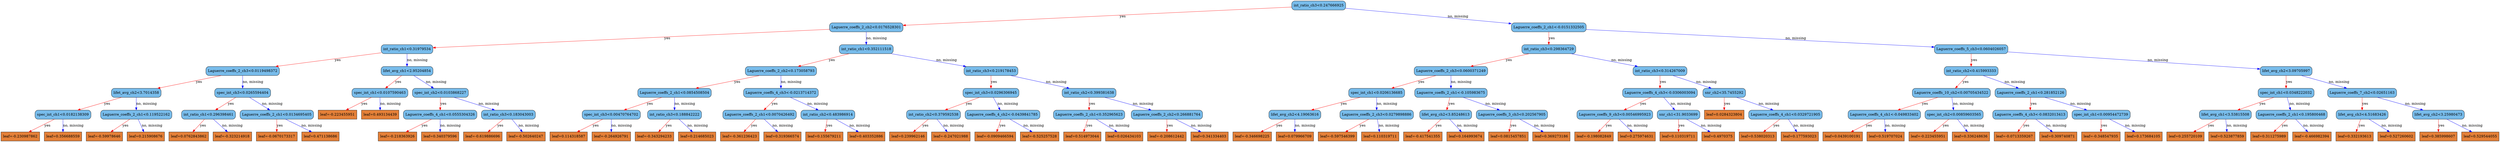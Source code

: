digraph {
	graph [bb="0,0,7970,567",
		rankdir=TB
	];
	node [label="\N"];
	0	[fillcolor="#78bceb",
		height=0.5,
		label="int_ratio_ch3<0.247666925",
		pos="4102.1,549",
		shape=box,
		style="filled, rounded",
		width=2.3264];
	1	[fillcolor="#78bceb",
		height=0.5,
		label="Laguerre_coeffs_2_ch2<0.0176528301",
		pos="2830.1,460.5",
		shape=box,
		style="filled, rounded",
		width=3.2014];
	0 -> 1	[color="#FF0000",
		label=yes,
		lp="3589.1,504.75",
		pos="e,2945.4,469.34 4018.2,542.29 3800.3,527.48 3215.8,487.73 2956.8,470.11"];
	2	[fillcolor="#78bceb",
		height=0.5,
		label="Laguerre_coeffs_2_ch1<-0.0151332505",
		pos="4993.1,460.5",
		shape=box,
		style="filled, rounded",
		width=3.2639];
	0 -> 2	[color="#0000FF",
		label="no, missing",
		lp="4660,504.75",
		pos="e,4875.5,472.92 4186.3,539.82 4342.7,524.64 4678.8,492.02 4864,474.03"];
	3	[fillcolor="#78bceb",
		height=0.5,
		label="int_ratio_ch1<0.31979534",
		pos="1314.1,372",
		shape=box,
		style="filled, rounded",
		width=2.2326];
	1 -> 3	[color="#FF0000",
		label=yes,
		lp="2217.1,416.25",
		pos="e,1394.9,377.61 2714.6,452.91 2424.5,436.36 1669.6,393.28 1406.3,378.26"];
	4	[fillcolor="#78bceb",
		height=0.5,
		label="int_ratio_ch1<0.352111518",
		pos="2830.1,372",
		shape=box,
		style="filled, rounded",
		width=2.3264];
	1 -> 4	[color="#0000FF",
		label="no, missing",
		lp="2862,416.25",
		pos="e,2830.1,390.35 2830.1,442.41 2830.1,430.76 2830.1,415.05 2830.1,401.52"];
	5	[fillcolor="#78bceb",
		height=0.5,
		label="int_ratio_ch3<0.298364729",
		pos="4993.1,372",
		shape=box,
		style="filled, rounded",
		width=2.3264];
	2 -> 5	[color="#FF0000",
		label=yes,
		lp="5002.1,416.25",
		pos="e,4993.1,390.35 4993.1,442.41 4993.1,430.76 4993.1,415.05 4993.1,401.52"];
	6	[fillcolor="#78bceb",
		height=0.5,
		label="Laguerre_coeffs_5_ch3<0.0604026057",
		pos="6350.1,372",
		shape=box,
		style="filled, rounded",
		width=3.2014];
	2 -> 6	[color="#0000FF",
		label="no, missing",
		lp="5826,416.25",
		pos="e,6234.7,380.36 5110.9,451.99 5364.7,435.82 5961.4,397.78 6223.2,381.09"];
	7	[fillcolor="#78bceb",
		height=0.5,
		label="Laguerre_coeffs_2_ch3<0.0119498372",
		pos="772.12,283.5",
		shape=box,
		style="filled, rounded",
		width=3.2014];
	3 -> 7	[color="#FF0000",
		label=yes,
		lp="1101.1,327.75",
		pos="e,881.63,301.98 1233.3,358.1 1143.2,343.71 996.49,320.31 892.79,303.76"];
	8	[fillcolor="#78bceb",
		height=0.5,
		label="lifet_avg_ch1<2.95204854",
		pos="1314.1,283.5",
		shape=box,
		style="filled, rounded",
		width=2.2639];
	3 -> 8	[color="#0000FF",
		label="no, missing",
		lp="1346,327.75",
		pos="e,1314.1,301.85 1314.1,353.91 1314.1,342.26 1314.1,326.55 1314.1,313.02"];
	9	[fillcolor="#78bceb",
		height=0.5,
		label="Laguerre_coeffs_2_ch2<0.173058793",
		pos="2560.1,283.5",
		shape=box,
		style="filled, rounded",
		width=3.1076];
	4 -> 9	[color="#FF0000",
		label=yes,
		lp="2729.1,327.75",
		pos="e,2614.4,301.87 2775.8,353.6 2732.3,339.67 2671.2,320.09 2625.1,305.32"];
	10	[fillcolor="#78bceb",
		height=0.5,
		label="int_ratio_ch3<0.219178453",
		pos="3040.1,283.5",
		shape=box,
		style="filled, rounded",
		width=2.3264];
	4 -> 10	[color="#0000FF",
		label="no, missing",
		lp="2986,327.75",
		pos="e,2997.9,301.87 2872.4,353.6 2905.6,339.9 2952.1,320.75 2987.7,306.08"];
	15	[fillcolor="#78bceb",
		height=0.5,
		label="lifet_avg_ch2<3.7014358",
		pos="431.12,195",
		shape=box,
		style="filled, rounded",
		width=2.1701];
	7 -> 15	[color="#FF0000",
		label=yes,
		lp="642.12,239.25",
		pos="e,499.9,213.45 703.53,265.1 647.89,250.99 569.39,231.07 510.94,216.25"];
	16	[fillcolor="#78bceb",
		height=0.5,
		label="spec_int_ch3<0.0265594404",
		pos="772.12,195",
		shape=box,
		style="filled, rounded",
		width=2.4097];
	7 -> 16	[color="#0000FF",
		label="no, missing",
		lp="804,239.25",
		pos="e,772.12,213.35 772.12,265.41 772.12,253.76 772.12,238.05 772.12,224.52"];
	17	[fillcolor="#78bceb",
		height=0.5,
		label="spec_int_ch1<0.0107590463",
		pos="1209.1,195",
		shape=box,
		style="filled, rounded",
		width=2.4097];
	8 -> 17	[color="#FF0000",
		label=yes,
		lp="1280.1,239.25",
		pos="e,1230.1,213.27 1293.1,265.2 1277.5,252.36 1256.1,234.66 1238.7,220.38"];
	18	[fillcolor="#78bceb",
		height=0.5,
		label="spec_int_ch2<0.0103868227",
		pos="1401.1,195",
		shape=box,
		style="filled, rounded",
		width=2.4097];
	8 -> 18	[color="#0000FF",
		label="no, missing",
		lp="1398,239.25",
		pos="e,1383.7,213.35 1331.3,265.41 1344,252.82 1361.4,235.48 1375.7,221.29"];
	31	[fillcolor="#78bceb",
		height=0.5,
		label="spec_int_ch1<0.0182138309",
		pos="196.12,106.5",
		shape=box,
		style="filled, rounded",
		width=2.4097];
	15 -> 31	[color="#FF0000",
		label=yes,
		lp="344.12,150.75",
		pos="e,243.32,124.87 383.85,176.6 346.41,162.82 293.93,143.5 253.97,128.79"];
	32	[fillcolor="#78bceb",
		height=0.5,
		label="Laguerre_coeffs_2_ch1<0.119522162",
		pos="431.12,106.5",
		shape=box,
		style="filled, rounded",
		width=3.1076];
	15 -> 32	[color="#0000FF",
		label="no, missing",
		lp="463,150.75",
		pos="e,431.12,124.85 431.12,176.91 431.12,165.26 431.12,149.55 431.12,136.02"];
	33	[fillcolor="#78bceb",
		height=0.5,
		label="int_ratio_ch1<0.296398461",
		pos="663.12,106.5",
		shape=box,
		style="filled, rounded",
		width=2.3264];
	16 -> 33	[color="#FF0000",
		label=yes,
		lp="737.12,150.75",
		pos="e,684.88,124.77 750.33,176.7 734.14,163.86 711.84,146.16 693.85,131.88"];
	34	[fillcolor="#78bceb",
		height=0.5,
		label="Laguerre_coeffs_2_ch1<0.0134695405",
		pos="880.12,106.5",
		shape=box,
		style="filled, rounded",
		width=3.2014];
	16 -> 34	[color="#0000FF",
		label="no, missing",
		lp="868,150.75",
		pos="e,858.57,124.77 793.72,176.7 809.76,163.86 831.85,146.16 849.69,131.88"];
	63	[fillcolor="#e48038",
		height=0.5,
		label="leaf=-0.230987862",
		pos="60.125,18",
		shape=box,
		style=filled,
		width=1.6701];
	31 -> 63	[color="#FF0000",
		label=yes,
		lp="150.12,62.25",
		pos="e,87.273,36.267 168.93,88.203 148.27,75.062 119.63,56.846 96.92,42.403"];
	64	[fillcolor="#e48038",
		height=0.5,
		label="leaf=0.356688559",
		pos="196.12,18",
		shape=box,
		style=filled,
		width=1.6076];
	31 -> 64	[color="#0000FF",
		label="no, missing",
		lp="228,62.25",
		pos="e,196.12,36.35 196.12,88.41 196.12,76.758 196.12,61.047 196.12,47.519"];
	65	[fillcolor="#e48038",
		height=0.5,
		label="leaf=-0.59978646",
		pos="329.12,18",
		shape=box,
		style=filled,
		width=1.5764];
	32 -> 65	[color="#FF0000",
		label=yes,
		lp="399.12,62.25",
		pos="e,349.58,36.35 410.97,88.41 395.84,75.581 374.91,57.831 358.01,43.493"];
	66	[fillcolor="#e48038",
		height=0.5,
		label="leaf=0.215908676",
		pos="462.12,18",
		shape=box,
		style=filled,
		width=1.6076];
	32 -> 66	[color="#0000FF",
		label="no, missing",
		lp="482,62.25",
		pos="e,455.91,36.35 437.25,88.41 441.47,76.64 447.17,60.729 452.05,47.11"];
	67	[fillcolor="#e48038",
		height=0.5,
		label="leaf=0.0762843862",
		pos="599.12,18",
		shape=box,
		style=filled,
		width=1.7014];
	33 -> 67	[color="#FF0000",
		label=yes,
		lp="646.12,62.25",
		pos="e,611.96,36.35 650.48,88.41 641.42,76.169 629.05,59.449 618.72,45.487"];
	68	[fillcolor="#e48038",
		height=0.5,
		label="leaf=-0.323214918",
		pos="738.12,18",
		shape=box,
		style=filled,
		width=1.6701];
	33 -> 68	[color="#0000FF",
		label="no, missing",
		lp="740,62.25",
		pos="e,723.08,36.35 677.94,88.41 688.76,75.934 703.61,58.805 715.86,44.685"];
	69	[fillcolor="#e48038",
		height=0.5,
		label="leaf=-0.0670173317",
		pos="880.12,18",
		shape=box,
		style=filled,
		width=1.7639];
	34 -> 69	[color="#FF0000",
		label=yes,
		lp="889.12,62.25",
		pos="e,880.12,36.35 880.12,88.41 880.12,76.758 880.12,61.047 880.12,47.519"];
	70	[fillcolor="#e48038",
		height=0.5,
		label="leaf=0.471138686",
		pos="1019.1,18",
		shape=box,
		style=filled,
		width=1.6076];
	34 -> 70	[color="#0000FF",
		label="no, missing",
		lp="994,62.25",
		pos="e,991.38,36.267 907.92,88.203 929.13,75.003 958.57,56.683 981.83,42.209"];
	35	[fillcolor="#e48038",
		height=0.5,
		label="leaf=-0.223455951",
		pos="1073.1,106.5",
		shape=box,
		style=filled,
		width=1.6701];
	17 -> 35	[color="#FF0000",
		label=yes,
		lp="1163.1,150.75",
		pos="e,1100.3,124.77 1181.9,176.7 1161.3,163.56 1132.6,145.35 1109.9,130.9"];
	36	[fillcolor="#e48038",
		height=0.5,
		label="leaf=0.493134439",
		pos="1209.1,106.5",
		shape=box,
		style=filled,
		width=1.6076];
	17 -> 36	[color="#0000FF",
		label="no, missing",
		lp="1241,150.75",
		pos="e,1209.1,124.85 1209.1,176.91 1209.1,165.26 1209.1,149.55 1209.1,136.02"];
	37	[fillcolor="#78bceb",
		height=0.5,
		label="Laguerre_coeffs_4_ch1<0.0555304326",
		pos="1400.1,106.5",
		shape=box,
		style="filled, rounded",
		width=3.2014];
	18 -> 37	[color="#FF0000",
		label=yes,
		lp="1410.1,150.75",
		pos="e,1400.3,124.85 1400.9,176.91 1400.8,165.26 1400.6,149.55 1400.5,136.02"];
	38	[fillcolor="#78bceb",
		height=0.5,
		label="int_ratio_ch3<0.183043003",
		pos="1617.1,106.5",
		shape=box,
		style="filled, rounded",
		width=2.3264];
	18 -> 38	[color="#0000FF",
		label="no, missing",
		lp="1561,150.75",
		pos="e,1573.7,124.87 1444.6,176.6 1478.8,162.9 1526.6,143.75 1563.2,129.08"];
	71	[fillcolor="#e48038",
		height=0.5,
		label="leaf=-0.218363926",
		pos="1264.1,18",
		shape=box,
		style=filled,
		width=1.6701];
	37 -> 71	[color="#FF0000",
		label=yes,
		lp="1354.1,62.25",
		pos="e,1291.3,36.267 1372.9,88.203 1352.3,75.062 1323.6,56.846 1300.9,42.403"];
	72	[fillcolor="#e48038",
		height=0.5,
		label="leaf=0.340379596",
		pos="1400.1,18",
		shape=box,
		style=filled,
		width=1.6076];
	37 -> 72	[color="#0000FF",
		label="no, missing",
		lp="1432,62.25",
		pos="e,1400.1,36.35 1400.1,88.41 1400.1,76.758 1400.1,61.047 1400.1,47.519"];
	73	[fillcolor="#e48038",
		height=0.5,
		label="leaf=-0.619886696",
		pos="1536.1,18",
		shape=box,
		style=filled,
		width=1.6701];
	38 -> 73	[color="#FF0000",
		label=yes,
		lp="1593.1,62.25",
		pos="e,1552.4,36.35 1601.1,88.41 1589.4,75.934 1573.4,58.805 1560.2,44.685"];
	74	[fillcolor="#e48038",
		height=0.5,
		label="leaf=-0.502640247",
		pos="1674.1,18",
		shape=box,
		style=filled,
		width=1.6701];
	38 -> 74	[color="#0000FF",
		label="no, missing",
		lp="1683,62.25",
		pos="e,1662.7,36.35 1628.4,88.41 1636.4,76.287 1647.3,59.77 1656.4,45.89"];
	19	[fillcolor="#78bceb",
		height=0.5,
		label="Laguerre_coeffs_2_ch1<0.0854508504",
		pos="2179.1,195",
		shape=box,
		style="filled, rounded",
		width=3.2014];
	9 -> 19	[color="#FF0000",
		label=yes,
		lp="2413.1,239.25",
		pos="e,2256,213.45 2483.5,265.1 2420.9,250.9 2332.5,230.82 2267.1,215.97"];
	20	[fillcolor="#78bceb",
		height=0.5,
		label="Laguerre_coeffs_4_ch3<-0.0213714372",
		pos="2560.1,195",
		shape=box,
		style="filled, rounded",
		width=3.2639];
	9 -> 20	[color="#0000FF",
		label="no, missing",
		lp="2592,239.25",
		pos="e,2560.1,213.35 2560.1,265.41 2560.1,253.76 2560.1,238.05 2560.1,224.52"];
	21	[fillcolor="#78bceb",
		height=0.5,
		label="spec_int_ch3<0.0296306945",
		pos="3040.1,195",
		shape=box,
		style="filled, rounded",
		width=2.4097];
	10 -> 21	[color="#FF0000",
		label=yes,
		lp="3049.1,239.25",
		pos="e,3040.1,213.35 3040.1,265.41 3040.1,253.76 3040.1,238.05 3040.1,224.52"];
	22	[fillcolor="#78bceb",
		height=0.5,
		label="int_ratio_ch2<0.399381638",
		pos="3464.1,195",
		shape=box,
		style="filled, rounded",
		width=2.3264];
	10 -> 22	[color="#0000FF",
		label="no, missing",
		lp="3322,239.25",
		pos="e,3379.9,213.18 3124.1,265.36 3194.6,250.98 3295.3,230.44 3368.8,215.44"];
	39	[fillcolor="#78bceb",
		height=0.5,
		label="spec_int_ch3<0.00470764702",
		pos="1946.1,106.5",
		shape=box,
		style="filled, rounded",
		width=2.5035];
	19 -> 39	[color="#FF0000",
		label=yes,
		lp="2093.1,150.75",
		pos="e,1992.9,124.87 2132.3,176.6 2095.1,162.82 2043.1,143.5 2003.5,128.79"];
	40	[fillcolor="#78bceb",
		height=0.5,
		label="int_ratio_ch3<0.188842222",
		pos="2179.1,106.5",
		shape=box,
		style="filled, rounded",
		width=2.3264];
	19 -> 40	[color="#0000FF",
		label="no, missing",
		lp="2211,150.75",
		pos="e,2179.1,124.85 2179.1,176.91 2179.1,165.26 2179.1,149.55 2179.1,136.02"];
	41	[fillcolor="#78bceb",
		height=0.5,
		label="Laguerre_coeffs_2_ch1<0.0070426492",
		pos="2451.1,106.5",
		shape=box,
		style="filled, rounded",
		width=3.2014];
	20 -> 41	[color="#FF0000",
		label=yes,
		lp="2525.1,150.75",
		pos="e,2472.9,124.77 2538.3,176.7 2522.1,163.86 2499.8,146.16 2481.8,131.88"];
	42	[fillcolor="#78bceb",
		height=0.5,
		label="int_ratio_ch2<0.483986914",
		pos="2668.1,106.5",
		shape=box,
		style="filled, rounded",
		width=2.3264];
	20 -> 42	[color="#0000FF",
		label="no, missing",
		lp="2656,150.75",
		pos="e,2646.6,124.77 2581.7,176.7 2597.8,163.86 2619.9,146.16 2637.7,131.88"];
	75	[fillcolor="#e48038",
		height=0.5,
		label="leaf=0.114318587",
		pos="1810.1,18",
		shape=box,
		style=filled,
		width=1.6076];
	39 -> 75	[color="#FF0000",
		label=yes,
		lp="1900.1,62.25",
		pos="e,1837.3,36.267 1918.9,88.203 1898.3,75.062 1869.6,56.846 1846.9,42.403"];
	76	[fillcolor="#e48038",
		height=0.5,
		label="leaf=-0.264926791",
		pos="1946.1,18",
		shape=box,
		style=filled,
		width=1.6701];
	39 -> 76	[color="#0000FF",
		label="no, missing",
		lp="1978,62.25",
		pos="e,1946.1,36.35 1946.1,88.41 1946.1,76.758 1946.1,61.047 1946.1,47.519"];
	77	[fillcolor="#e48038",
		height=0.5,
		label="leaf=-0.343294233",
		pos="2084.1,18",
		shape=box,
		style=filled,
		width=1.6701];
	40 -> 77	[color="#FF0000",
		label=yes,
		lp="2150.1,62.25",
		pos="e,2103.2,36.35 2160.4,88.41 2146.4,75.698 2127.1,58.157 2111.5,43.889"];
	78	[fillcolor="#e48038",
		height=0.5,
		label="leaf=0.214685023",
		pos="2220.1,18",
		shape=box,
		style=filled,
		width=1.6076];
	40 -> 78	[color="#0000FF",
		label="no, missing",
		lp="2236,62.25",
		pos="e,2211.9,36.35 2187.2,88.41 2192.9,76.522 2200.5,60.41 2207,46.702"];
	79	[fillcolor="#e48038",
		height=0.5,
		label="leaf=-0.361236423",
		pos="2356.1,18",
		shape=box,
		style=filled,
		width=1.6701];
	41 -> 79	[color="#FF0000",
		label=yes,
		lp="2422.1,62.25",
		pos="e,2375.2,36.35 2432.4,88.41 2418.4,75.698 2399.1,58.157 2383.5,43.889"];
	80	[fillcolor="#e48038",
		height=0.5,
		label="leaf=0.319366574",
		pos="2492.1,18",
		shape=box,
		style=filled,
		width=1.6076];
	41 -> 80	[color="#0000FF",
		label="no, missing",
		lp="2508,62.25",
		pos="e,2483.9,36.35 2459.2,88.41 2464.9,76.522 2472.5,60.41 2479,46.702"];
	81	[fillcolor="#e48038",
		height=0.5,
		label="leaf=0.155679211",
		pos="2626.1,18",
		shape=box,
		style=filled,
		width=1.6076];
	42 -> 81	[color="#FF0000",
		label=yes,
		lp="2660.1,62.25",
		pos="e,2634.5,36.35 2659.8,88.41 2654.1,76.522 2646.2,60.41 2639.6,46.702"];
	82	[fillcolor="#e48038",
		height=0.5,
		label="leaf=0.403352886",
		pos="2760.1,18",
		shape=box,
		style=filled,
		width=1.6076];
	42 -> 82	[color="#0000FF",
		label="no, missing",
		lp="2755,62.25",
		pos="e,2741.7,36.35 2686.3,88.41 2699.8,75.698 2718.5,58.157 2733.7,43.889"];
	43	[fillcolor="#78bceb",
		height=0.5,
		label="int_ratio_ch2<0.379592538",
		pos="2975.1,106.5",
		shape=box,
		style="filled, rounded",
		width=2.3264];
	21 -> 43	[color="#FF0000",
		label=yes,
		lp="3023.1,150.75",
		pos="e,2988.2,124.85 3027.3,176.91 3018.1,164.67 3005.5,147.95 2995,133.99"];
	44	[fillcolor="#78bceb",
		height=0.5,
		label="Laguerre_coeffs_4_ch2<-0.0439841785",
		pos="3194.1,106.5",
		shape=box,
		style="filled, rounded",
		width=3.2639];
	21 -> 44	[color="#0000FF",
		label="no, missing",
		lp="3163,150.75",
		pos="e,3163.1,124.91 3070.9,176.7 3094.6,163.43 3127.4,144.98 3153.2,130.46"];
	45	[fillcolor="#78bceb",
		height=0.5,
		label="Laguerre_coeffs_2_ch1<0.352965623",
		pos="3464.1,106.5",
		shape=box,
		style="filled, rounded",
		width=3.1076];
	22 -> 45	[color="#FF0000",
		label=yes,
		lp="3473.1,150.75",
		pos="e,3464.1,124.85 3464.1,176.91 3464.1,165.26 3464.1,149.55 3464.1,136.02"];
	46	[fillcolor="#78bceb",
		height=0.5,
		label="Laguerre_coeffs_2_ch2<0.266881764",
		pos="3720.1,106.5",
		shape=box,
		style="filled, rounded",
		width=3.1076];
	22 -> 46	[color="#0000FF",
		label="no, missing",
		lp="3647,150.75",
		pos="e,3668.7,124.87 3515.6,176.6 3556.7,162.73 3614.3,143.25 3657.9,128.51"];
	83	[fillcolor="#e48038",
		height=0.5,
		label="leaf=0.239962146",
		pos="2894.1,18",
		shape=box,
		style=filled,
		width=1.6076];
	43 -> 83	[color="#FF0000",
		label=yes,
		lp="2951.1,62.25",
		pos="e,2910.4,36.35 2959.1,88.41 2947.4,75.934 2931.4,58.805 2918.2,44.685"];
	84	[fillcolor="#e48038",
		height=0.5,
		label="leaf=-0.247021988",
		pos="3030.1,18",
		shape=box,
		style=filled,
		width=1.6701];
	43 -> 84	[color="#0000FF",
		label="no, missing",
		lp="3040,62.25",
		pos="e,3019.1,36.35 2986,88.41 2993.7,76.287 3004.2,59.77 3013,45.89"];
	85	[fillcolor="#e48038",
		height=0.5,
		label="leaf=-0.0909466594",
		pos="3172.1,18",
		shape=box,
		style=filled,
		width=1.7639];
	44 -> 85	[color="#FF0000",
		label=yes,
		lp="3194.1,62.25",
		pos="e,3176.5,36.35 3189.8,88.41 3186.8,76.64 3182.7,60.729 3179.3,47.11"];
	86	[fillcolor="#e48038",
		height=0.5,
		label="leaf=-0.525257528",
		pos="3314.1,18",
		shape=box,
		style=filled,
		width=1.6701];
	44 -> 86	[color="#0000FF",
		label="no, missing",
		lp="3297,62.25",
		pos="e,3290.2,36.267 3218.1,88.203 3236.1,75.238 3260.9,57.336 3280.8,42.988"];
	87	[fillcolor="#e48038",
		height=0.5,
		label="leaf=0.514973044",
		pos="3450.1,18",
		shape=box,
		style=filled,
		width=1.6076];
	45 -> 87	[color="#FF0000",
		label=yes,
		lp="3468.1,62.25",
		pos="e,3452.9,36.35 3461.4,88.41 3459.5,76.758 3456.9,61.047 3454.7,47.519"];
	88	[fillcolor="#e48038",
		height=0.5,
		label="leaf=0.026434103",
		pos="3584.1,18",
		shape=box,
		style=filled,
		width=1.6076];
	45 -> 88	[color="#0000FF",
		label="no, missing",
		lp="3567,62.25",
		pos="e,3560.2,36.267 3488.1,88.203 3506.1,75.238 3530.9,57.336 3550.8,42.988"];
	89	[fillcolor="#e48038",
		height=0.5,
		label="leaf=-0.208612442",
		pos="3720.1,18",
		shape=box,
		style=filled,
		width=1.6701];
	46 -> 89	[color="#FF0000",
		label=yes,
		lp="3729.1,62.25",
		pos="e,3720.1,36.35 3720.1,88.41 3720.1,76.758 3720.1,61.047 3720.1,47.519"];
	90	[fillcolor="#e48038",
		height=0.5,
		label="leaf=0.341334403",
		pos="3856.1,18",
		shape=box,
		style=filled,
		width=1.6076];
	46 -> 90	[color="#0000FF",
		label="no, missing",
		lp="3833,62.25",
		pos="e,3829,36.267 3747.3,88.203 3768,75.062 3796.6,56.846 3819.3,42.403"];
	11	[fillcolor="#78bceb",
		height=0.5,
		label="Laguerre_coeffs_2_ch3<0.0600371249",
		pos="4726.1,283.5",
		shape=box,
		style="filled, rounded",
		width=3.2014];
	5 -> 11	[color="#FF0000",
		label=yes,
		lp="4893.1,327.75",
		pos="e,4779.7,301.87 4939.4,353.6 4896.5,339.7 4836.2,320.17 4790.7,305.42"];
	12	[fillcolor="#78bceb",
		height=0.5,
		label="int_ratio_ch3<0.314267009",
		pos="5256.1,283.5",
		shape=box,
		style="filled, rounded",
		width=2.3264];
	5 -> 12	[color="#0000FF",
		label="no, missing",
		lp="5181,327.75",
		pos="e,5203.3,301.87 5046,353.6 5088.3,339.7 5147.7,320.17 5192.5,305.42"];
	13	[fillcolor="#78bceb",
		height=0.5,
		label="int_ratio_ch2<0.415993333",
		pos="6350.1,283.5",
		shape=box,
		style="filled, rounded",
		width=2.3264];
	6 -> 13	[color="#FF0000",
		label=yes,
		lp="6359.1,327.75",
		pos="e,6350.1,301.85 6350.1,353.91 6350.1,342.26 6350.1,326.55 6350.1,313.02"];
	14	[fillcolor="#78bceb",
		height=0.5,
		label="lifet_avg_ch2<3.09705997",
		pos="7118.1,283.5",
		shape=box,
		style="filled, rounded",
		width=2.2639];
	6 -> 14	[color="#0000FF",
		label="no, missing",
		lp="6835,327.75",
		pos="e,7036.1,293.73 6465.5,358 6618.2,340.81 6884.4,310.82 7025,294.99"];
	23	[fillcolor="#78bceb",
		height=0.5,
		label="spec_int_ch1<0.0206136685",
		pos="4378.1,195",
		shape=box,
		style="filled, rounded",
		width=2.4097];
	11 -> 23	[color="#FF0000",
		label=yes,
		lp="4593.1,239.25",
		pos="e,4448.3,213.45 4656.1,265.1 4599.2,250.96 4518.9,230.99 4459.2,216.15"];
	24	[fillcolor="#78bceb",
		height=0.5,
		label="Laguerre_coeffs_2_ch1<-0.105983675",
		pos="4726.1,195",
		shape=box,
		style="filled, rounded",
		width=3.1701];
	11 -> 24	[color="#0000FF",
		label="no, missing",
		lp="4758,239.25",
		pos="e,4726.1,213.35 4726.1,265.41 4726.1,253.76 4726.1,238.05 4726.1,224.52"];
	25	[fillcolor="#78bceb",
		height=0.5,
		label="Laguerre_coeffs_4_ch3<-0.0306003094",
		pos="5256.1,195",
		shape=box,
		style="filled, rounded",
		width=3.2639];
	12 -> 25	[color="#FF0000",
		label=yes,
		lp="5265.1,239.25",
		pos="e,5256.1,213.35 5256.1,265.41 5256.1,253.76 5256.1,238.05 5256.1,224.52"];
	26	[fillcolor="#78bceb",
		height=0.5,
		label="snr_ch2<35.7455292",
		pos="5497.1,195",
		shape=box,
		style="filled, rounded",
		width=1.8264];
	12 -> 26	[color="#0000FF",
		label="no, missing",
		lp="5431,239.25",
		pos="e,5448.7,213.37 5304.6,265.1 5343.1,251.29 5397.1,231.92 5438.1,217.2"];
	47	[fillcolor="#78bceb",
		height=0.5,
		label="lifet_avg_ch2<4.19063616",
		pos="4128.1,106.5",
		shape=box,
		style="filled, rounded",
		width=2.2639];
	23 -> 47	[color="#FF0000",
		label=yes,
		lp="4285.1,150.75",
		pos="e,4178.3,124.87 4327.8,176.6 4287.8,162.76 4231.7,143.34 4189.1,128.61"];
	48	[fillcolor="#78bceb",
		height=0.5,
		label="Laguerre_coeffs_2_ch3<0.0279898886",
		pos="4378.1,106.5",
		shape=box,
		style="filled, rounded",
		width=3.2014];
	23 -> 48	[color="#0000FF",
		label="no, missing",
		lp="4410,150.75",
		pos="e,4378.1,124.85 4378.1,176.91 4378.1,165.26 4378.1,149.55 4378.1,136.02"];
	49	[fillcolor="#78bceb",
		height=0.5,
		label="lifet_avg_ch2<3.85248613",
		pos="4621.1,106.5",
		shape=box,
		style="filled, rounded",
		width=2.2639];
	24 -> 49	[color="#FF0000",
		label=yes,
		lp="4692.1,150.75",
		pos="e,4642.1,124.77 4705.1,176.7 4689.5,163.86 4668.1,146.16 4650.7,131.88"];
	50	[fillcolor="#78bceb",
		height=0.5,
		label="Laguerre_coeffs_3_ch3<0.202567905",
		pos="4832.1,106.5",
		shape=box,
		style="filled, rounded",
		width=3.1076];
	24 -> 50	[color="#0000FF",
		label="no, missing",
		lp="4821,150.75",
		pos="e,4811,124.77 4747.3,176.7 4763.1,163.86 4784.7,146.16 4802.2,131.88"];
	91	[fillcolor="#e48038",
		height=0.5,
		label="leaf=-0.346698225",
		pos="3992.1,18",
		shape=box,
		style=filled,
		width=1.6701];
	47 -> 91	[color="#FF0000",
		label=yes,
		lp="4082.1,62.25",
		pos="e,4019.3,36.267 4100.9,88.203 4080.3,75.062 4051.6,56.846 4028.9,42.403"];
	92	[fillcolor="#e48038",
		height=0.5,
		label="leaf=0.079966709",
		pos="4128.1,18",
		shape=box,
		style=filled,
		width=1.6076];
	47 -> 92	[color="#0000FF",
		label="no, missing",
		lp="4160,62.25",
		pos="e,4128.1,36.35 4128.1,88.41 4128.1,76.758 4128.1,61.047 4128.1,47.519"];
	93	[fillcolor="#e48038",
		height=0.5,
		label="leaf=-0.597546399",
		pos="4264.1,18",
		shape=box,
		style=filled,
		width=1.6701];
	48 -> 93	[color="#FF0000",
		label=yes,
		lp="4341.1,62.25",
		pos="e,4286.9,36.267 4355.3,88.203 4338.3,75.297 4314.9,57.498 4296,43.183"];
	94	[fillcolor="#e48038",
		height=0.5,
		label="leaf=0.110319711",
		pos="4400.1,18",
		shape=box,
		style=filled,
		width=1.6076];
	48 -> 94	[color="#0000FF",
		label="no, missing",
		lp="4423,62.25",
		pos="e,4395.7,36.35 4382.5,88.41 4385.5,76.64 4389.5,60.729 4393,47.11"];
	95	[fillcolor="#e48038",
		height=0.5,
		label="leaf=-0.417541355",
		pos="4536.1,18",
		shape=box,
		style=filled,
		width=1.6701];
	49 -> 95	[color="#FF0000",
		label=yes,
		lp="4596.1,62.25",
		pos="e,4553.2,36.35 4604.3,88.41 4592,75.816 4574.9,58.481 4561,44.286"];
	96	[fillcolor="#e48038",
		height=0.5,
		label="leaf=0.164993674",
		pos="4672.1,18",
		shape=box,
		style=filled,
		width=1.6076];
	49 -> 96	[color="#0000FF",
		label="no, missing",
		lp="4684,62.25",
		pos="e,4661.9,36.35 4631.2,88.41 4638.3,76.287 4648.1,59.77 4656.3,45.89"];
	97	[fillcolor="#e48038",
		height=0.5,
		label="leaf=0.0815457851",
		pos="4809.1,18",
		shape=box,
		style=filled,
		width=1.7014];
	50 -> 97	[color="#FF0000",
		label=yes,
		lp="4832.1,62.25",
		pos="e,4813.7,36.35 4827.6,88.41 4824.5,76.64 4820.2,60.729 4816.6,47.11"];
	98	[fillcolor="#e48038",
		height=0.5,
		label="leaf=0.369273186",
		pos="4946.1,18",
		shape=box,
		style=filled,
		width=1.6076];
	50 -> 98	[color="#0000FF",
		label="no, missing",
		lp="4932,62.25",
		pos="e,4923.4,36.267 4854.9,88.203 4871.9,75.297 4895.4,57.498 4914.3,43.183"];
	51	[fillcolor="#78bceb",
		height=0.5,
		label="Laguerre_coeffs_9_ch3<0.00546995923",
		pos="5150.1,106.5",
		shape=box,
		style="filled, rounded",
		width=3.2951];
	25 -> 51	[color="#FF0000",
		label=yes,
		lp="5222.1,150.75",
		pos="e,5171.3,124.77 5234.9,176.7 5219.2,163.86 5197.5,146.16 5180,131.88"];
	52	[fillcolor="#78bceb",
		height=0.5,
		label="snr_ch1<31.9033699",
		pos="5352.1,106.5",
		shape=box,
		style="filled, rounded",
		width=1.8264];
	25 -> 52	[color="#0000FF",
		label="no, missing",
		lp="5345,150.75",
		pos="e,5332.9,124.85 5275.1,176.91 5289.2,164.2 5308.7,146.66 5324.5,132.39"];
	53	[fillcolor="#e48038",
		height=0.5,
		label="leaf=0.0284323804",
		pos="5497.1,106.5",
		shape=box,
		style=filled,
		width=1.7014];
	26 -> 53	[color="#FF0000",
		label=yes,
		lp="5506.1,150.75",
		pos="e,5497.1,124.85 5497.1,176.91 5497.1,165.26 5497.1,149.55 5497.1,136.02"];
	54	[fillcolor="#78bceb",
		height=0.5,
		label="Laguerre_coeffs_4_ch1<0.0329721905",
		pos="5692.1,106.5",
		shape=box,
		style="filled, rounded",
		width=3.2014];
	26 -> 54	[color="#0000FF",
		label="no, missing",
		lp="5644,150.75",
		pos="e,5652.9,124.91 5536.1,176.7 5566.7,163.13 5609.5,144.16 5642.5,129.51"];
	99	[fillcolor="#e48038",
		height=0.5,
		label="leaf=-0.198082849",
		pos="5082.1,18",
		shape=box,
		style=filled,
		width=1.6701];
	51 -> 99	[color="#FF0000",
		label=yes,
		lp="5132.1,62.25",
		pos="e,5095.8,36.35 5136.7,88.41 5127,76.051 5113.7,59.127 5102.6,45.085"];
	100	[fillcolor="#e48038",
		height=0.5,
		label="leaf=0.275974631",
		pos="5218.1,18",
		shape=box,
		style=filled,
		width=1.6076];
	51 -> 100	[color="#0000FF",
		label="no, missing",
		lp="5223,62.25",
		pos="e,5204.5,36.35 5163.6,88.41 5173.3,76.051 5186.6,59.127 5197.6,45.085"];
	101	[fillcolor="#e48038",
		height=0.5,
		label="leaf=0.110319711",
		pos="5352.1,18",
		shape=box,
		style=filled,
		width=1.6076];
	52 -> 101	[color="#FF0000",
		label=yes,
		lp="5361.1,62.25",
		pos="e,5352.1,36.35 5352.1,88.41 5352.1,76.758 5352.1,61.047 5352.1,47.519"];
	102	[fillcolor="#e48038",
		height=0.5,
		label="leaf=0.4970375",
		pos="5479.1,18",
		shape=box,
		style=filled,
		width=1.4201];
	52 -> 102	[color="#0000FF",
		label="no, missing",
		lp="5459,62.25",
		pos="e,5453.8,36.267 5377.5,88.203 5396.7,75.12 5423.3,57.01 5444.5,42.597"];
	103	[fillcolor="#e48038",
		height=0.5,
		label="leaf=0.538020313",
		pos="5606.1,18",
		shape=box,
		style=filled,
		width=1.6076];
	54 -> 103	[color="#FF0000",
		label=yes,
		lp="5666.1,62.25",
		pos="e,5623.4,36.35 5675.1,88.41 5662.6,75.816 5645.4,58.481 5631.3,44.286"];
	104	[fillcolor="#e48038",
		height=0.5,
		label="leaf=0.177593023",
		pos="5740.1,18",
		shape=box,
		style=filled,
		width=1.6076];
	54 -> 104	[color="#0000FF",
		label="no, missing",
		lp="5753,62.25",
		pos="e,5730.5,36.35 5701.6,88.41 5708.3,76.405 5717.3,60.091 5725,46.295"];
	27	[fillcolor="#78bceb",
		height=0.5,
		label="Laguerre_coeffs_10_ch2<0.00705434522",
		pos="6224.1,195",
		shape=box,
		style="filled, rounded",
		width=3.3889];
	13 -> 27	[color="#FF0000",
		label=yes,
		lp="6308.1,239.25",
		pos="e,6249.3,213.27 6324.9,265.2 6305.9,252.12 6279.5,234.01 6258.5,219.6"];
	28	[fillcolor="#78bceb",
		height=0.5,
		label="Laguerre_coeffs_2_ch1<0.281852126",
		pos="6476.1,195",
		shape=box,
		style="filled, rounded",
		width=3.1076];
	13 -> 28	[color="#0000FF",
		label="no, missing",
		lp="6457,239.25",
		pos="e,6451,213.27 6375.3,265.2 6394.4,252.12 6420.8,234.01 6441.8,219.6"];
	29	[fillcolor="#78bceb",
		height=0.5,
		label="spec_int_ch1<0.0348222032",
		pos="7118.1,195",
		shape=box,
		style="filled, rounded",
		width=2.4097];
	14 -> 29	[color="#FF0000",
		label=yes,
		lp="7127.1,239.25",
		pos="e,7118.1,213.35 7118.1,265.41 7118.1,253.76 7118.1,238.05 7118.1,224.52"];
	30	[fillcolor="#78bceb",
		height=0.5,
		label="Laguerre_coeffs_7_ch2<0.02651163",
		pos="7554.1,195",
		shape=box,
		style="filled, rounded",
		width=3.0139];
	14 -> 30	[color="#0000FF",
		label="no, missing",
		lp="7408,239.25",
		pos="e,7466,213.48 7199.9,266.28 7272.1,251.94 7377.8,230.99 7454.9,215.69"];
	55	[fillcolor="#78bceb",
		height=0.5,
		label="Laguerre_coeffs_4_ch1<-0.049833402",
		pos="6011.1,106.5",
		shape=box,
		style="filled, rounded",
		width=3.1701];
	27 -> 55	[color="#FF0000",
		label=yes,
		lp="6146.1,150.75",
		pos="e,6053.9,124.87 6181.3,176.6 6147.6,162.9 6100.4,143.75 6064.3,129.08"];
	56	[fillcolor="#78bceb",
		height=0.5,
		label="spec_int_ch2<0.00859603565",
		pos="6233.1,106.5",
		shape=box,
		style="filled, rounded",
		width=2.5035];
	27 -> 56	[color="#0000FF",
		label="no, missing",
		lp="6262,150.75",
		pos="e,6231.3,124.85 6225.9,176.91 6227.1,165.26 6228.8,149.55 6230.2,136.02"];
	57	[fillcolor="#78bceb",
		height=0.5,
		label="Laguerre_coeffs_4_ch3<-0.0832013413",
		pos="6474.1,106.5",
		shape=box,
		style="filled, rounded",
		width=3.2639];
	28 -> 57	[color="#FF0000",
		label=yes,
		lp="6485.1,150.75",
		pos="e,6474.5,124.85 6475.7,176.91 6475.5,165.26 6475.1,149.55 6474.8,136.02"];
	58	[fillcolor="#78bceb",
		height=0.5,
		label="spec_int_ch1<0.00954472739",
		pos="6700.1,106.5",
		shape=box,
		style="filled, rounded",
		width=2.5035];
	28 -> 58	[color="#0000FF",
		label="no, missing",
		lp="6641,150.75",
		pos="e,6655.1,124.87 6521.2,176.6 6556.8,162.85 6606.7,143.58 6644.7,128.89"];
	105	[fillcolor="#e48038",
		height=0.5,
		label="leaf=0.0439100191",
		pos="5877.1,18",
		shape=box,
		style=filled,
		width=1.7014];
	55 -> 105	[color="#FF0000",
		label=yes,
		lp="5966.1,62.25",
		pos="e,5903.9,36.267 5984.3,88.203 5964,75.062 5935.8,56.846 5913.4,42.403"];
	106	[fillcolor="#e48038",
		height=0.5,
		label="leaf=0.519707024",
		pos="6014.1,18",
		shape=box,
		style=filled,
		width=1.6076];
	55 -> 106	[color="#0000FF",
		label="no, missing",
		lp="6045,62.25",
		pos="e,6013.5,36.35 6011.7,88.41 6012.1,76.758 6012.7,61.047 6013.1,47.519"];
	107	[fillcolor="#e48038",
		height=0.5,
		label="leaf=-0.223455951",
		pos="6150.1,18",
		shape=box,
		style=filled,
		width=1.6701];
	56 -> 107	[color="#FF0000",
		label=yes,
		lp="6208.1,62.25",
		pos="e,6166.8,36.35 6216.7,88.41 6204.6,75.816 6188,58.481 6174.4,44.286"];
	108	[fillcolor="#e48038",
		height=0.5,
		label="leaf=0.336248636",
		pos="6286.1,18",
		shape=box,
		style=filled,
		width=1.6076];
	56 -> 108	[color="#0000FF",
		label="no, missing",
		lp="6297,62.25",
		pos="e,6275.5,36.35 6243.6,88.41 6251,76.287 6261.1,59.77 6269.6,45.89"];
	109	[fillcolor="#e48038",
		height=0.5,
		label="leaf=-0.0713359267",
		pos="6425.1,18",
		shape=box,
		style=filled,
		width=1.7639];
	57 -> 109	[color="#FF0000",
		label=yes,
		lp="6463.1,62.25",
		pos="e,6435,36.35 6464.4,88.41 6457.6,76.405 6448.4,60.091 6440.6,46.295"];
	110	[fillcolor="#e48038",
		height=0.5,
		label="leaf=0.309740871",
		pos="6564.1,18",
		shape=box,
		style=filled,
		width=1.6076];
	57 -> 110	[color="#0000FF",
		label="no, missing",
		lp="6560,62.25",
		pos="e,6546.1,36.35 6491.9,88.41 6505,75.816 6523,58.481 6537.8,44.286"];
	111	[fillcolor="#e48038",
		height=0.5,
		label="leaf=-0.348547935",
		pos="6700.1,18",
		shape=box,
		style=filled,
		width=1.6701];
	58 -> 111	[color="#FF0000",
		label=yes,
		lp="6709.1,62.25",
		pos="e,6700.1,36.35 6700.1,88.41 6700.1,76.758 6700.1,61.047 6700.1,47.519"];
	112	[fillcolor="#e48038",
		height=0.5,
		label="leaf=0.173684105",
		pos="6836.1,18",
		shape=box,
		style=filled,
		width=1.6076];
	58 -> 112	[color="#0000FF",
		label="no, missing",
		lp="6813,62.25",
		pos="e,6809,36.267 6727.3,88.203 6748,75.062 6776.6,56.846 6799.3,42.403"];
	59	[fillcolor="#78bceb",
		height=0.5,
		label="lifet_avg_ch1<3.53815508",
		pos="7065.1,106.5",
		shape=box,
		style="filled, rounded",
		width=2.2639];
	29 -> 59	[color="#FF0000",
		label=yes,
		lp="7106.1,150.75",
		pos="e,7075.8,124.85 7107.7,176.91 7100.2,164.79 7090.1,148.27 7081.6,134.39"];
	60	[fillcolor="#78bceb",
		height=0.5,
		label="Laguerre_coeffs_2_ch1<0.195800468",
		pos="7276.1,106.5",
		shape=box,
		style="filled, rounded",
		width=3.1076];
	29 -> 60	[color="#0000FF",
		label="no, missing",
		lp="7244,150.75",
		pos="e,7244.3,124.91 7149.7,176.7 7174.1,163.37 7208,144.81 7234.5,130.27"];
	61	[fillcolor="#78bceb",
		height=0.5,
		label="lifet_avg_ch3<4.51683426",
		pos="7554.1,106.5",
		shape=box,
		style="filled, rounded",
		width=2.2639];
	30 -> 61	[color="#FF0000",
		label=yes,
		lp="7563.1,150.75",
		pos="e,7554.1,124.85 7554.1,176.91 7554.1,165.26 7554.1,149.55 7554.1,136.02"];
	62	[fillcolor="#78bceb",
		height=0.5,
		label="lifet_avg_ch2<3.25980473",
		pos="7778.1,106.5",
		shape=box,
		style="filled, rounded",
		width=2.2639];
	30 -> 62	[color="#0000FF",
		label="no, missing",
		lp="7719,150.75",
		pos="e,7733.1,124.87 7599.2,176.6 7634.8,162.85 7684.7,143.58 7722.7,128.89"];
	113	[fillcolor="#e48038",
		height=0.5,
		label="leaf=0.255720109",
		pos="6970.1,18",
		shape=box,
		style=filled,
		width=1.6076];
	59 -> 113	[color="#FF0000",
		label=yes,
		lp="7036.1,62.25",
		pos="e,6989.2,36.35 7046.4,88.41 7032.4,75.698 7013.1,58.157 6997.5,43.889"];
	114	[fillcolor="#e48038",
		height=0.5,
		label="leaf=0.523877859",
		pos="7104.1,18",
		shape=box,
		style=filled,
		width=1.6076];
	59 -> 114	[color="#0000FF",
		label="no, missing",
		lp="7120,62.25",
		pos="e,7096.3,36.35 7072.8,88.41 7078.2,76.522 7085.5,60.41 7091.6,46.702"];
	115	[fillcolor="#e48038",
		height=0.5,
		label="leaf=0.311275989",
		pos="7238.1,18",
		shape=box,
		style=filled,
		width=1.6076];
	60 -> 115	[color="#FF0000",
		label=yes,
		lp="7270.1,62.25",
		pos="e,7245.7,36.35 7268.6,88.41 7263.4,76.522 7256.3,60.41 7250.3,46.702"];
	116	[fillcolor="#e48038",
		height=0.5,
		label="leaf=-0.466982394",
		pos="7374.1,18",
		shape=box,
		style=filled,
		width=1.6701];
	60 -> 116	[color="#0000FF",
		label="no, missing",
		lp="7366,62.25",
		pos="e,7354.5,36.35 7295.5,88.41 7309.9,75.698 7329.8,58.157 7345.9,43.889"];
	117	[fillcolor="#e48038",
		height=0.5,
		label="leaf=0.332193613",
		pos="7510.1,18",
		shape=box,
		style=filled,
		width=1.6076];
	61 -> 117	[color="#FF0000",
		label=yes,
		lp="7545.1,62.25",
		pos="e,7519,36.35 7545.4,88.41 7539.3,76.405 7531,60.091 7524,46.295"];
	118	[fillcolor="#e48038",
		height=0.5,
		label="leaf=0.527260602",
		pos="7644.1,18",
		shape=box,
		style=filled,
		width=1.6076];
	61 -> 118	[color="#0000FF",
		label="no, missing",
		lp="7640,62.25",
		pos="e,7626.1,36.35 7571.9,88.41 7585,75.816 7603,58.481 7617.8,44.286"];
	119	[fillcolor="#e48038",
		height=0.5,
		label="leaf=0.385998607",
		pos="7778.1,18",
		shape=box,
		style=filled,
		width=1.6076];
	62 -> 119	[color="#FF0000",
		label=yes,
		lp="7787.1,62.25",
		pos="e,7778.1,36.35 7778.1,88.41 7778.1,76.758 7778.1,61.047 7778.1,47.519"];
	120	[fillcolor="#e48038",
		height=0.5,
		label="leaf=0.529544055",
		pos="7912.1,18",
		shape=box,
		style=filled,
		width=1.6076];
	62 -> 120	[color="#0000FF",
		label="no, missing",
		lp="7890,62.25",
		pos="e,7885.4,36.267 7804.9,88.203 7825.3,75.062 7853.5,56.846 7875.9,42.403"];
}
